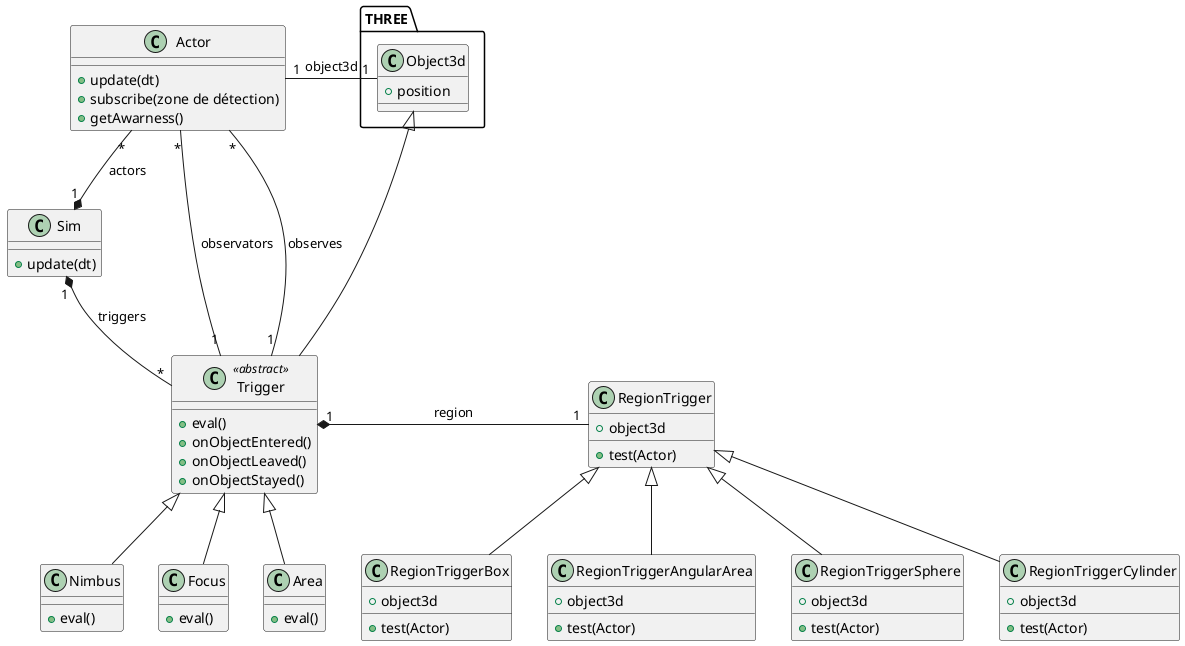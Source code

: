 @startuml

class Sim {
  + update(dt)
}

class Actor {
  + update(dt)
  + subscribe(zone de détection)
  + getAwarness()
}

class Trigger <<abstract>> {
  + eval()
  + onObjectEntered()
  + onObjectLeaved()
  + onObjectStayed()
}

class Nimbus { 
  + eval() 
}
class Focus { 
  + eval()
}
class Area { 
  + eval()
}


class THREE.Object3d {
  + position
}



class RegionTrigger {
  + object3d
  + test(Actor)
}

class RegionTriggerBox {
  + object3d
  + test(Actor)
}

class RegionTriggerAngularArea {
  + object3d
  + test(Actor)
}

class RegionTriggerSphere {
  + object3d
  + test(Actor)
}

class RegionTriggerCylinder {
  + object3d
  + test(Actor)
}

Sim "1" *-up- "*" Actor: actors
Sim "1" *--right-- "*" Trigger: triggers

Actor "1" -left-- "1" THREE.Object3d: object3d
Actor "*" --- "1" Trigger: observators
Actor "*" --- "1" Trigger: observes

THREE.Object3d <|-- Trigger
Trigger <|-- Nimbus
Trigger <|-- Focus
Trigger <|-- Area 

Trigger "1" *-right- "1" RegionTrigger: region 

RegionTrigger <|-- RegionTriggerBox
RegionTrigger <|-- RegionTriggerSphere
RegionTrigger <|-- RegionTriggerCylinder
RegionTrigger <|-- RegionTriggerAngularArea
@enduml